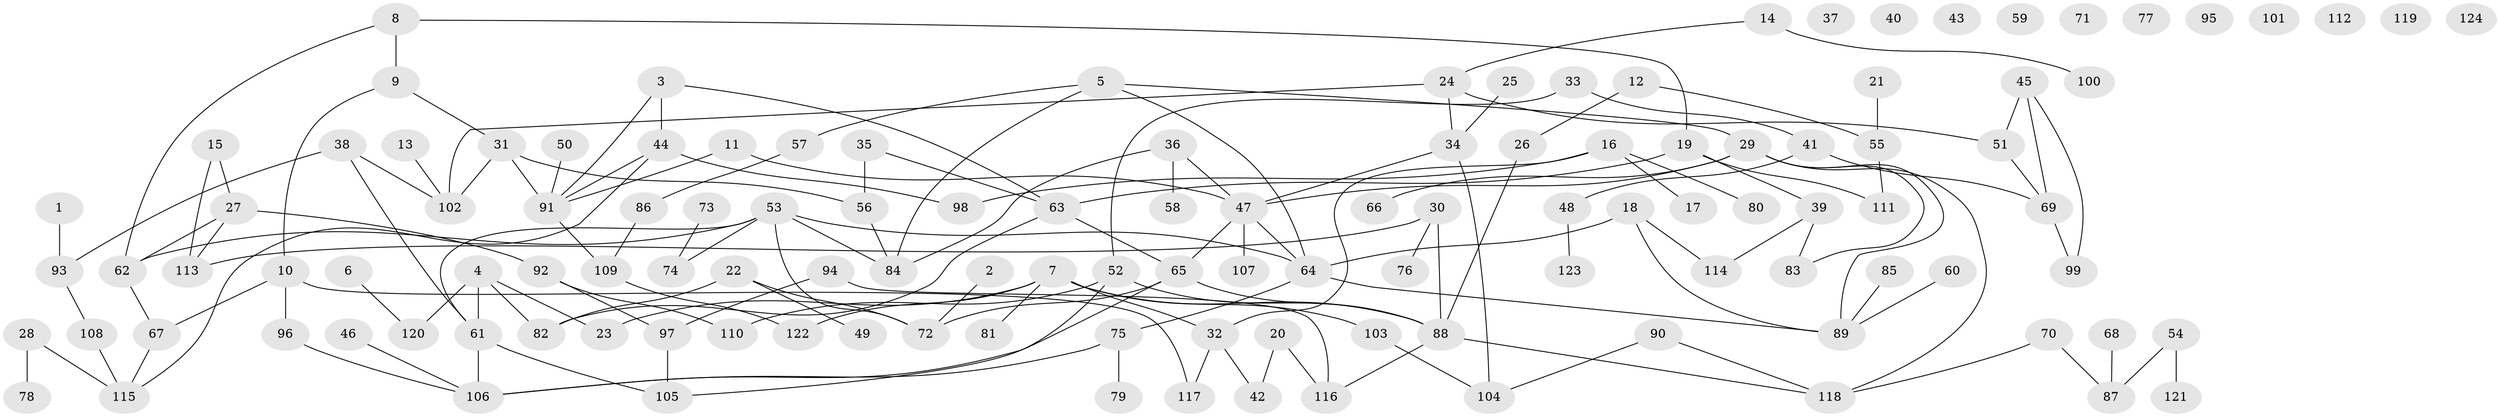 // Generated by graph-tools (version 1.1) at 2025/38/03/09/25 04:38:56]
// undirected, 124 vertices, 155 edges
graph export_dot {
graph [start="1"]
  node [color=gray90,style=filled];
  1;
  2;
  3;
  4;
  5;
  6;
  7;
  8;
  9;
  10;
  11;
  12;
  13;
  14;
  15;
  16;
  17;
  18;
  19;
  20;
  21;
  22;
  23;
  24;
  25;
  26;
  27;
  28;
  29;
  30;
  31;
  32;
  33;
  34;
  35;
  36;
  37;
  38;
  39;
  40;
  41;
  42;
  43;
  44;
  45;
  46;
  47;
  48;
  49;
  50;
  51;
  52;
  53;
  54;
  55;
  56;
  57;
  58;
  59;
  60;
  61;
  62;
  63;
  64;
  65;
  66;
  67;
  68;
  69;
  70;
  71;
  72;
  73;
  74;
  75;
  76;
  77;
  78;
  79;
  80;
  81;
  82;
  83;
  84;
  85;
  86;
  87;
  88;
  89;
  90;
  91;
  92;
  93;
  94;
  95;
  96;
  97;
  98;
  99;
  100;
  101;
  102;
  103;
  104;
  105;
  106;
  107;
  108;
  109;
  110;
  111;
  112;
  113;
  114;
  115;
  116;
  117;
  118;
  119;
  120;
  121;
  122;
  123;
  124;
  1 -- 93;
  2 -- 72;
  3 -- 44;
  3 -- 63;
  3 -- 91;
  4 -- 23;
  4 -- 61;
  4 -- 82;
  4 -- 120;
  5 -- 29;
  5 -- 57;
  5 -- 64;
  5 -- 84;
  6 -- 120;
  7 -- 23;
  7 -- 32;
  7 -- 81;
  7 -- 88;
  7 -- 103;
  7 -- 122;
  8 -- 9;
  8 -- 19;
  8 -- 62;
  9 -- 10;
  9 -- 31;
  10 -- 67;
  10 -- 96;
  10 -- 117;
  11 -- 47;
  11 -- 91;
  12 -- 26;
  12 -- 55;
  13 -- 102;
  14 -- 24;
  14 -- 100;
  15 -- 27;
  15 -- 113;
  16 -- 17;
  16 -- 32;
  16 -- 80;
  16 -- 98;
  18 -- 64;
  18 -- 89;
  18 -- 114;
  19 -- 39;
  19 -- 63;
  19 -- 111;
  20 -- 42;
  20 -- 116;
  21 -- 55;
  22 -- 49;
  22 -- 72;
  22 -- 82;
  24 -- 34;
  24 -- 51;
  24 -- 102;
  25 -- 34;
  26 -- 88;
  27 -- 62;
  27 -- 92;
  27 -- 113;
  28 -- 78;
  28 -- 115;
  29 -- 47;
  29 -- 66;
  29 -- 83;
  29 -- 89;
  29 -- 118;
  30 -- 76;
  30 -- 88;
  30 -- 113;
  31 -- 56;
  31 -- 91;
  31 -- 102;
  32 -- 42;
  32 -- 117;
  33 -- 41;
  33 -- 52;
  34 -- 47;
  34 -- 104;
  35 -- 56;
  35 -- 63;
  36 -- 47;
  36 -- 58;
  36 -- 84;
  38 -- 61;
  38 -- 93;
  38 -- 102;
  39 -- 83;
  39 -- 114;
  41 -- 48;
  41 -- 69;
  44 -- 91;
  44 -- 98;
  44 -- 115;
  45 -- 51;
  45 -- 69;
  45 -- 99;
  46 -- 106;
  47 -- 64;
  47 -- 65;
  47 -- 107;
  48 -- 123;
  50 -- 91;
  51 -- 69;
  52 -- 88;
  52 -- 105;
  52 -- 110;
  53 -- 61;
  53 -- 62;
  53 -- 64;
  53 -- 72;
  53 -- 74;
  53 -- 84;
  54 -- 87;
  54 -- 121;
  55 -- 111;
  56 -- 84;
  57 -- 86;
  60 -- 89;
  61 -- 105;
  61 -- 106;
  62 -- 67;
  63 -- 65;
  63 -- 82;
  64 -- 75;
  64 -- 89;
  65 -- 72;
  65 -- 88;
  65 -- 106;
  67 -- 115;
  68 -- 87;
  69 -- 99;
  70 -- 87;
  70 -- 118;
  73 -- 74;
  75 -- 79;
  75 -- 106;
  85 -- 89;
  86 -- 109;
  88 -- 116;
  88 -- 118;
  90 -- 104;
  90 -- 118;
  91 -- 109;
  92 -- 97;
  92 -- 110;
  93 -- 108;
  94 -- 97;
  94 -- 116;
  96 -- 106;
  97 -- 105;
  103 -- 104;
  108 -- 115;
  109 -- 122;
}
